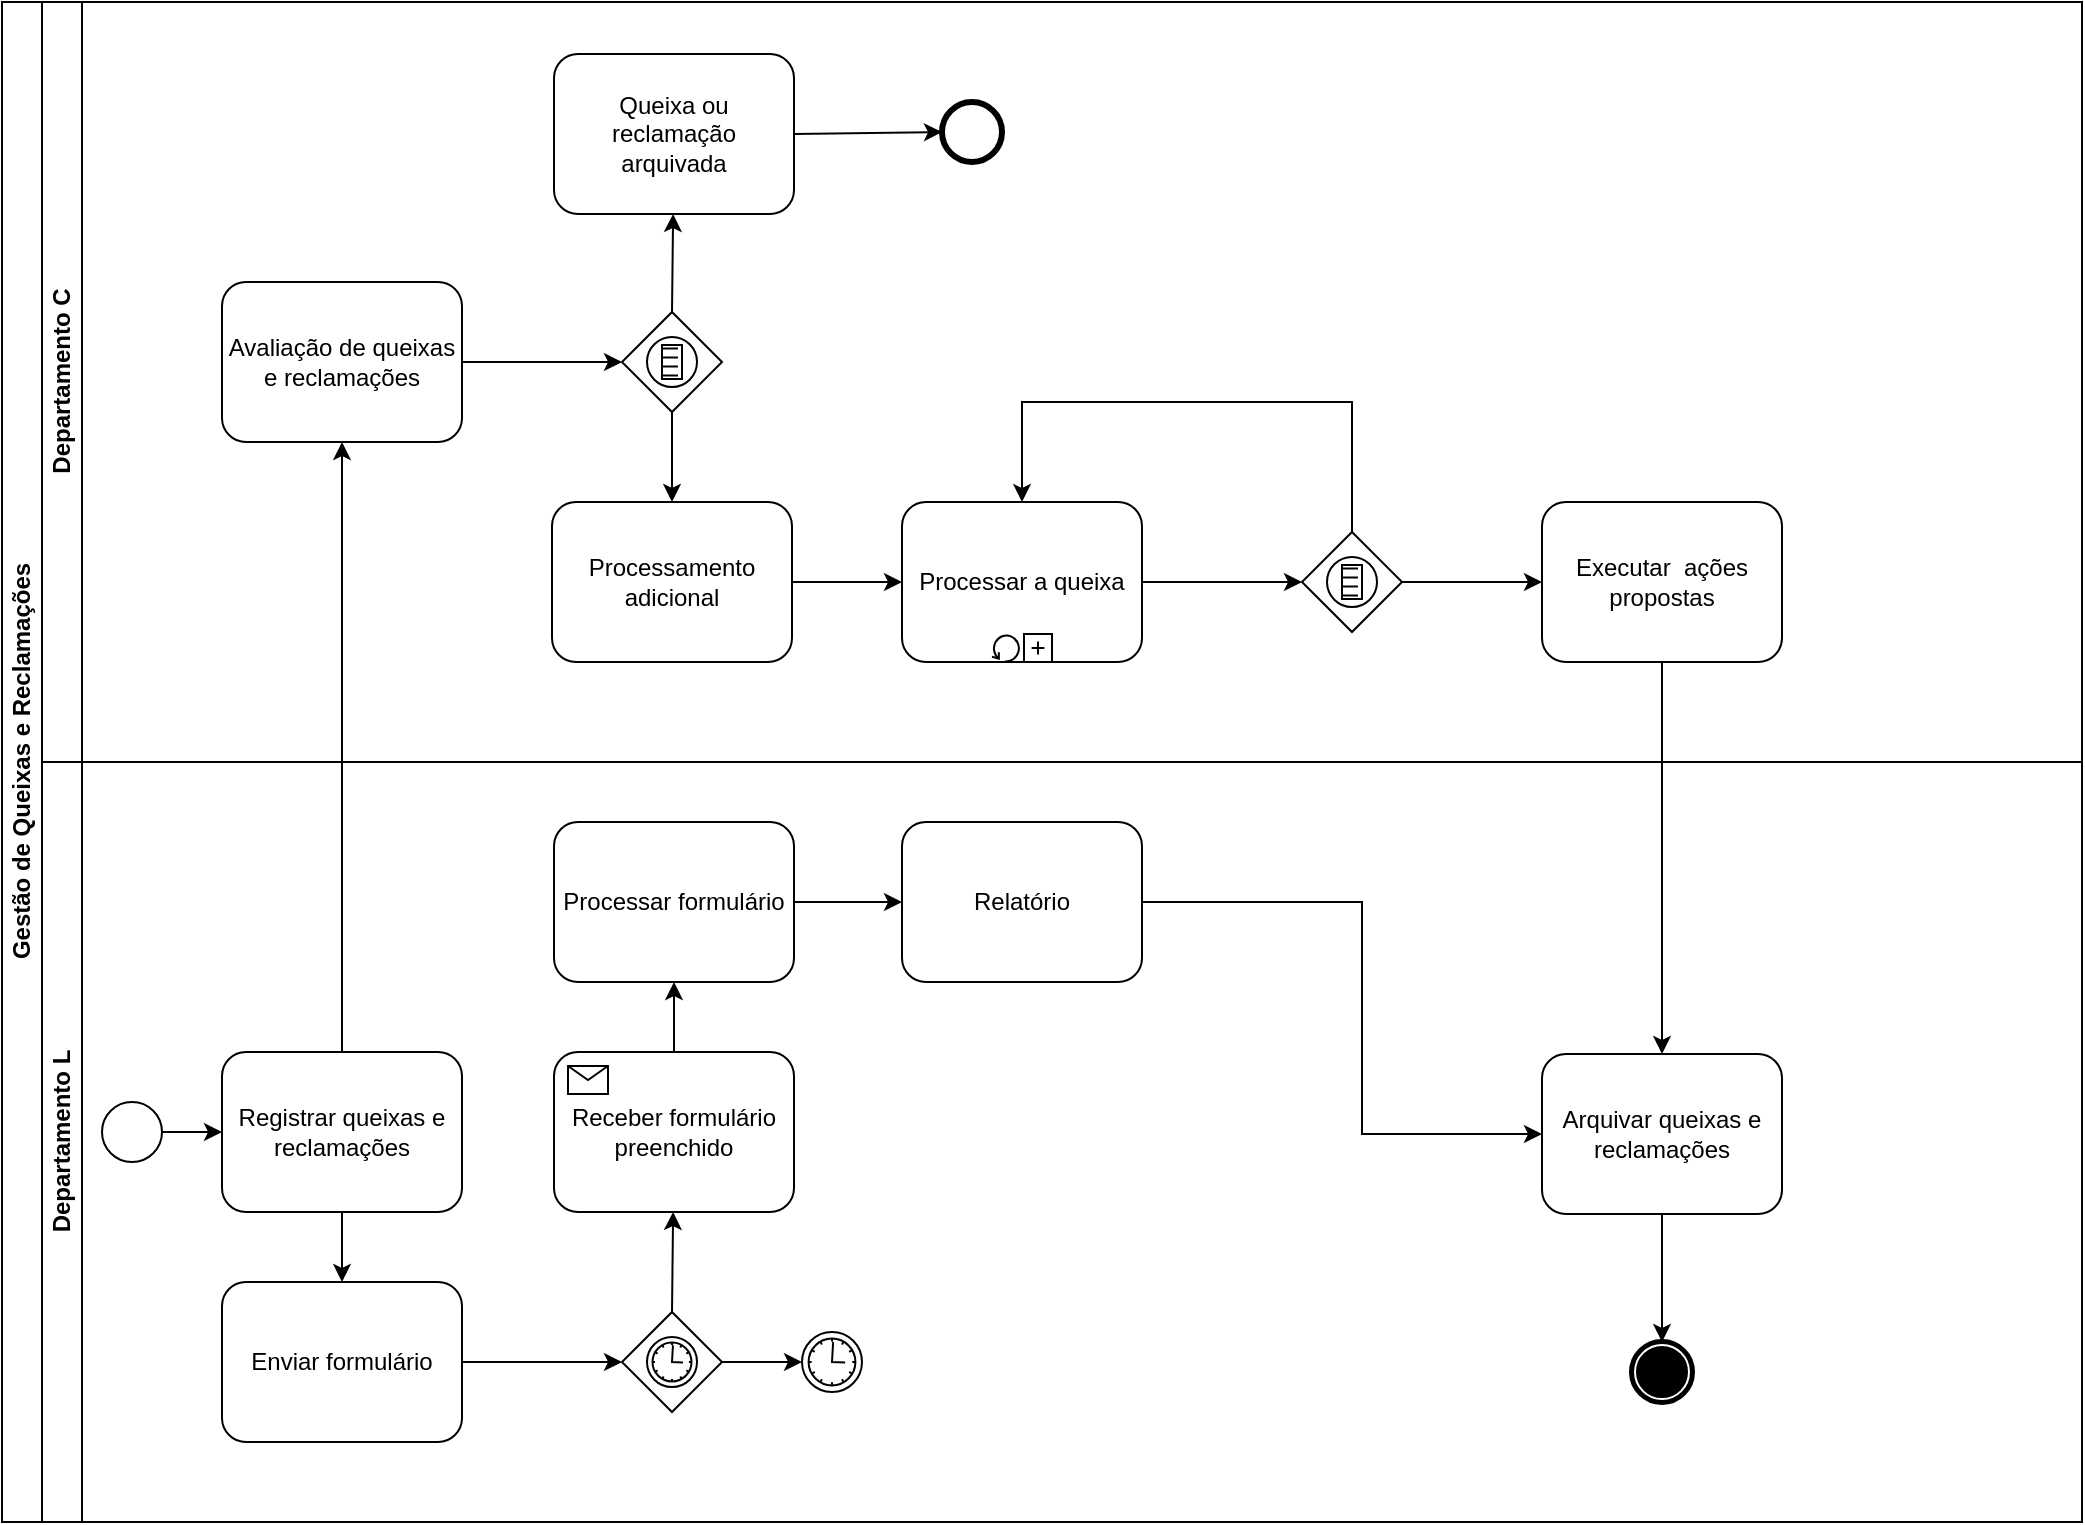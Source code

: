 <mxfile version="13.10.9" type="github">
  <diagram name="Page-1" id="2a216829-ef6e-dabb-86c1-c78162f3ba2b">
    <mxGraphModel dx="565" dy="391" grid="1" gridSize="10" guides="1" tooltips="1" connect="1" arrows="1" fold="1" page="1" pageScale="1" pageWidth="1100" pageHeight="850" background="#ffffff" math="0" shadow="0">
      <root>
        <mxCell id="0" />
        <mxCell id="1" parent="0" />
        <mxCell id="AWHUf_0FlsuX0KZdPKvo-2" value="Gestão de Queixas e Reclamações" style="swimlane;html=1;childLayout=stackLayout;resizeParent=1;resizeParentMax=0;horizontal=0;startSize=20;horizontalStack=0;" vertex="1" parent="1">
          <mxGeometry x="40" y="30" width="1040" height="760" as="geometry" />
        </mxCell>
        <mxCell id="AWHUf_0FlsuX0KZdPKvo-6" value="Departamento C" style="swimlane;html=1;startSize=20;horizontal=0;" vertex="1" parent="AWHUf_0FlsuX0KZdPKvo-2">
          <mxGeometry x="20" width="1020" height="380" as="geometry" />
        </mxCell>
        <mxCell id="AWHUf_0FlsuX0KZdPKvo-9" style="edgeStyle=none;rounded=0;orthogonalLoop=1;jettySize=auto;html=1;exitX=1;exitY=0.5;exitDx=0;exitDy=0;entryX=0;entryY=0.5;entryDx=0;entryDy=0;" edge="1" parent="AWHUf_0FlsuX0KZdPKvo-6" source="AWHUf_0FlsuX0KZdPKvo-7" target="AWHUf_0FlsuX0KZdPKvo-8">
          <mxGeometry relative="1" as="geometry" />
        </mxCell>
        <mxCell id="AWHUf_0FlsuX0KZdPKvo-7" value="" style="shape=mxgraph.bpmn.shape;html=1;verticalLabelPosition=bottom;labelBackgroundColor=#ffffff;verticalAlign=top;align=center;perimeter=ellipsePerimeter;outlineConnect=0;outline=standard;symbol=general;" vertex="1" parent="AWHUf_0FlsuX0KZdPKvo-6">
          <mxGeometry x="30" y="550" width="30" height="30" as="geometry" />
        </mxCell>
        <mxCell id="AWHUf_0FlsuX0KZdPKvo-25" style="edgeStyle=none;rounded=0;orthogonalLoop=1;jettySize=auto;html=1;exitX=0.5;exitY=0;exitDx=0;exitDy=0;entryX=0.5;entryY=1;entryDx=0;entryDy=0;" edge="1" parent="AWHUf_0FlsuX0KZdPKvo-6" source="AWHUf_0FlsuX0KZdPKvo-8" target="AWHUf_0FlsuX0KZdPKvo-24">
          <mxGeometry relative="1" as="geometry" />
        </mxCell>
        <mxCell id="AWHUf_0FlsuX0KZdPKvo-8" value="Registrar queixas e reclamações" style="shape=ext;rounded=1;html=1;whiteSpace=wrap;" vertex="1" parent="AWHUf_0FlsuX0KZdPKvo-6">
          <mxGeometry x="90" y="525" width="120" height="80" as="geometry" />
        </mxCell>
        <mxCell id="AWHUf_0FlsuX0KZdPKvo-27" style="edgeStyle=none;rounded=0;orthogonalLoop=1;jettySize=auto;html=1;exitX=1;exitY=0.5;exitDx=0;exitDy=0;entryX=0;entryY=0.5;entryDx=0;entryDy=0;" edge="1" parent="AWHUf_0FlsuX0KZdPKvo-6" source="AWHUf_0FlsuX0KZdPKvo-24" target="AWHUf_0FlsuX0KZdPKvo-26">
          <mxGeometry relative="1" as="geometry" />
        </mxCell>
        <mxCell id="AWHUf_0FlsuX0KZdPKvo-24" value="Avaliação de queixas e reclamações" style="shape=ext;rounded=1;html=1;whiteSpace=wrap;" vertex="1" parent="AWHUf_0FlsuX0KZdPKvo-6">
          <mxGeometry x="90" y="140" width="120" height="80" as="geometry" />
        </mxCell>
        <mxCell id="AWHUf_0FlsuX0KZdPKvo-29" style="edgeStyle=none;rounded=0;orthogonalLoop=1;jettySize=auto;html=1;exitX=0.5;exitY=1;exitDx=0;exitDy=0;entryX=0.5;entryY=0;entryDx=0;entryDy=0;" edge="1" parent="AWHUf_0FlsuX0KZdPKvo-6" source="AWHUf_0FlsuX0KZdPKvo-26" target="AWHUf_0FlsuX0KZdPKvo-28">
          <mxGeometry relative="1" as="geometry" />
        </mxCell>
        <mxCell id="AWHUf_0FlsuX0KZdPKvo-31" style="edgeStyle=none;rounded=0;orthogonalLoop=1;jettySize=auto;html=1;exitX=0.5;exitY=0;exitDx=0;exitDy=0;" edge="1" parent="AWHUf_0FlsuX0KZdPKvo-6" source="AWHUf_0FlsuX0KZdPKvo-26" target="AWHUf_0FlsuX0KZdPKvo-30">
          <mxGeometry relative="1" as="geometry" />
        </mxCell>
        <mxCell id="AWHUf_0FlsuX0KZdPKvo-26" value="" style="shape=mxgraph.bpmn.shape;html=1;verticalLabelPosition=bottom;labelBackgroundColor=#ffffff;verticalAlign=top;align=center;perimeter=rhombusPerimeter;background=gateway;outlineConnect=0;outline=standard;symbol=conditional;" vertex="1" parent="AWHUf_0FlsuX0KZdPKvo-6">
          <mxGeometry x="290" y="155" width="50" height="50" as="geometry" />
        </mxCell>
        <mxCell id="AWHUf_0FlsuX0KZdPKvo-35" style="edgeStyle=none;rounded=0;orthogonalLoop=1;jettySize=auto;html=1;exitX=1;exitY=0.5;exitDx=0;exitDy=0;entryX=0;entryY=0.5;entryDx=0;entryDy=0;" edge="1" parent="AWHUf_0FlsuX0KZdPKvo-6" source="AWHUf_0FlsuX0KZdPKvo-28" target="AWHUf_0FlsuX0KZdPKvo-32">
          <mxGeometry relative="1" as="geometry" />
        </mxCell>
        <mxCell id="AWHUf_0FlsuX0KZdPKvo-28" value="Processamento adicional" style="shape=ext;rounded=1;html=1;whiteSpace=wrap;" vertex="1" parent="AWHUf_0FlsuX0KZdPKvo-6">
          <mxGeometry x="255" y="250" width="120" height="80" as="geometry" />
        </mxCell>
        <mxCell id="AWHUf_0FlsuX0KZdPKvo-37" style="edgeStyle=none;rounded=0;orthogonalLoop=1;jettySize=auto;html=1;exitX=1;exitY=0.5;exitDx=0;exitDy=0;entryX=0;entryY=0.5;entryDx=0;entryDy=0;" edge="1" parent="AWHUf_0FlsuX0KZdPKvo-6" source="AWHUf_0FlsuX0KZdPKvo-30" target="AWHUf_0FlsuX0KZdPKvo-36">
          <mxGeometry relative="1" as="geometry" />
        </mxCell>
        <mxCell id="AWHUf_0FlsuX0KZdPKvo-30" value="Queixa ou reclamação arquivada" style="shape=ext;rounded=1;html=1;whiteSpace=wrap;" vertex="1" parent="AWHUf_0FlsuX0KZdPKvo-6">
          <mxGeometry x="256" y="26" width="120" height="80" as="geometry" />
        </mxCell>
        <mxCell id="AWHUf_0FlsuX0KZdPKvo-39" style="edgeStyle=none;rounded=0;orthogonalLoop=1;jettySize=auto;html=1;exitX=1;exitY=0.5;exitDx=0;exitDy=0;" edge="1" parent="AWHUf_0FlsuX0KZdPKvo-6" source="AWHUf_0FlsuX0KZdPKvo-32" target="AWHUf_0FlsuX0KZdPKvo-38">
          <mxGeometry relative="1" as="geometry" />
        </mxCell>
        <mxCell id="AWHUf_0FlsuX0KZdPKvo-32" value="Processar a queixa" style="html=1;whiteSpace=wrap;rounded=1;dropTarget=0;" vertex="1" parent="AWHUf_0FlsuX0KZdPKvo-6">
          <mxGeometry x="430" y="250" width="120" height="80" as="geometry" />
        </mxCell>
        <mxCell id="AWHUf_0FlsuX0KZdPKvo-33" value="" style="html=1;shape=mxgraph.bpmn.loop;outlineConnect=0;" vertex="1" parent="AWHUf_0FlsuX0KZdPKvo-32">
          <mxGeometry x="0.5" y="1" width="14" height="14" relative="1" as="geometry">
            <mxPoint x="-15" y="-14" as="offset" />
          </mxGeometry>
        </mxCell>
        <mxCell id="AWHUf_0FlsuX0KZdPKvo-34" value="" style="html=1;shape=plus;" vertex="1" parent="AWHUf_0FlsuX0KZdPKvo-32">
          <mxGeometry x="0.5" y="1" width="14" height="14" relative="1" as="geometry">
            <mxPoint x="1" y="-14" as="offset" />
          </mxGeometry>
        </mxCell>
        <mxCell id="AWHUf_0FlsuX0KZdPKvo-36" value="" style="shape=mxgraph.bpmn.shape;html=1;verticalLabelPosition=bottom;labelBackgroundColor=#ffffff;verticalAlign=top;align=center;perimeter=ellipsePerimeter;outlineConnect=0;outline=end;symbol=general;" vertex="1" parent="AWHUf_0FlsuX0KZdPKvo-6">
          <mxGeometry x="450" y="50" width="30" height="30" as="geometry" />
        </mxCell>
        <mxCell id="AWHUf_0FlsuX0KZdPKvo-40" style="edgeStyle=none;rounded=0;orthogonalLoop=1;jettySize=auto;html=1;exitX=0.5;exitY=0;exitDx=0;exitDy=0;entryX=0.5;entryY=0;entryDx=0;entryDy=0;" edge="1" parent="AWHUf_0FlsuX0KZdPKvo-6" source="AWHUf_0FlsuX0KZdPKvo-38" target="AWHUf_0FlsuX0KZdPKvo-32">
          <mxGeometry relative="1" as="geometry">
            <Array as="points">
              <mxPoint x="655" y="200" />
              <mxPoint x="490" y="200" />
            </Array>
          </mxGeometry>
        </mxCell>
        <mxCell id="AWHUf_0FlsuX0KZdPKvo-43" style="edgeStyle=none;rounded=0;orthogonalLoop=1;jettySize=auto;html=1;exitX=1;exitY=0.5;exitDx=0;exitDy=0;entryX=0;entryY=0.5;entryDx=0;entryDy=0;" edge="1" parent="AWHUf_0FlsuX0KZdPKvo-6" source="AWHUf_0FlsuX0KZdPKvo-38" target="AWHUf_0FlsuX0KZdPKvo-42">
          <mxGeometry relative="1" as="geometry" />
        </mxCell>
        <mxCell id="AWHUf_0FlsuX0KZdPKvo-38" value="" style="shape=mxgraph.bpmn.shape;html=1;verticalLabelPosition=bottom;labelBackgroundColor=#ffffff;verticalAlign=top;align=center;perimeter=rhombusPerimeter;background=gateway;outlineConnect=0;outline=standard;symbol=conditional;" vertex="1" parent="AWHUf_0FlsuX0KZdPKvo-6">
          <mxGeometry x="630" y="265" width="50" height="50" as="geometry" />
        </mxCell>
        <mxCell id="AWHUf_0FlsuX0KZdPKvo-42" value="Executar &amp;nbsp;ações propostas" style="shape=ext;rounded=1;html=1;whiteSpace=wrap;" vertex="1" parent="AWHUf_0FlsuX0KZdPKvo-6">
          <mxGeometry x="750" y="250" width="120" height="80" as="geometry" />
        </mxCell>
        <mxCell id="AWHUf_0FlsuX0KZdPKvo-5" value="Departamento L" style="swimlane;html=1;startSize=20;horizontal=0;" vertex="1" parent="AWHUf_0FlsuX0KZdPKvo-2">
          <mxGeometry x="20" y="380" width="1020" height="380" as="geometry" />
        </mxCell>
        <mxCell id="AWHUf_0FlsuX0KZdPKvo-13" style="edgeStyle=none;rounded=0;orthogonalLoop=1;jettySize=auto;html=1;exitX=1;exitY=0.5;exitDx=0;exitDy=0;entryX=0;entryY=0.5;entryDx=0;entryDy=0;" edge="1" parent="AWHUf_0FlsuX0KZdPKvo-5" source="AWHUf_0FlsuX0KZdPKvo-10" target="AWHUf_0FlsuX0KZdPKvo-12">
          <mxGeometry relative="1" as="geometry" />
        </mxCell>
        <mxCell id="AWHUf_0FlsuX0KZdPKvo-10" value="Enviar formulário" style="shape=ext;rounded=1;html=1;whiteSpace=wrap;" vertex="1" parent="AWHUf_0FlsuX0KZdPKvo-5">
          <mxGeometry x="90" y="260" width="120" height="80" as="geometry" />
        </mxCell>
        <mxCell id="AWHUf_0FlsuX0KZdPKvo-17" style="edgeStyle=none;rounded=0;orthogonalLoop=1;jettySize=auto;html=1;exitX=0.5;exitY=0;exitDx=0;exitDy=0;" edge="1" parent="AWHUf_0FlsuX0KZdPKvo-5">
          <mxGeometry relative="1" as="geometry">
            <mxPoint x="315" y="275" as="sourcePoint" />
            <mxPoint x="315.556" y="225" as="targetPoint" />
          </mxGeometry>
        </mxCell>
        <mxCell id="AWHUf_0FlsuX0KZdPKvo-23" style="edgeStyle=none;rounded=0;orthogonalLoop=1;jettySize=auto;html=1;exitX=1;exitY=0.5;exitDx=0;exitDy=0;" edge="1" parent="AWHUf_0FlsuX0KZdPKvo-5" source="AWHUf_0FlsuX0KZdPKvo-12" target="AWHUf_0FlsuX0KZdPKvo-22">
          <mxGeometry relative="1" as="geometry" />
        </mxCell>
        <mxCell id="AWHUf_0FlsuX0KZdPKvo-12" value="" style="shape=mxgraph.bpmn.shape;html=1;verticalLabelPosition=bottom;labelBackgroundColor=#ffffff;verticalAlign=top;align=center;perimeter=rhombusPerimeter;background=gateway;outlineConnect=0;outline=standard;symbol=timer;" vertex="1" parent="AWHUf_0FlsuX0KZdPKvo-5">
          <mxGeometry x="290" y="275" width="50" height="50" as="geometry" />
        </mxCell>
        <mxCell id="AWHUf_0FlsuX0KZdPKvo-19" style="edgeStyle=none;rounded=0;orthogonalLoop=1;jettySize=auto;html=1;exitX=0.5;exitY=0;exitDx=0;exitDy=0;entryX=0.5;entryY=1;entryDx=0;entryDy=0;" edge="1" parent="AWHUf_0FlsuX0KZdPKvo-5" source="AWHUf_0FlsuX0KZdPKvo-15" target="AWHUf_0FlsuX0KZdPKvo-18">
          <mxGeometry relative="1" as="geometry" />
        </mxCell>
        <mxCell id="AWHUf_0FlsuX0KZdPKvo-15" value="Receber formulário&lt;br&gt;preenchido" style="html=1;whiteSpace=wrap;rounded=1;dropTarget=0;" vertex="1" parent="AWHUf_0FlsuX0KZdPKvo-5">
          <mxGeometry x="256" y="145" width="120" height="80" as="geometry" />
        </mxCell>
        <mxCell id="AWHUf_0FlsuX0KZdPKvo-16" value="" style="html=1;shape=message;outlineConnect=0;" vertex="1" parent="AWHUf_0FlsuX0KZdPKvo-15">
          <mxGeometry width="20" height="14" relative="1" as="geometry">
            <mxPoint x="7" y="7" as="offset" />
          </mxGeometry>
        </mxCell>
        <mxCell id="AWHUf_0FlsuX0KZdPKvo-21" style="edgeStyle=none;rounded=0;orthogonalLoop=1;jettySize=auto;html=1;exitX=1;exitY=0.5;exitDx=0;exitDy=0;entryX=0;entryY=0.5;entryDx=0;entryDy=0;" edge="1" parent="AWHUf_0FlsuX0KZdPKvo-5" source="AWHUf_0FlsuX0KZdPKvo-18" target="AWHUf_0FlsuX0KZdPKvo-20">
          <mxGeometry relative="1" as="geometry" />
        </mxCell>
        <mxCell id="AWHUf_0FlsuX0KZdPKvo-18" value="Processar formulário" style="shape=ext;rounded=1;html=1;whiteSpace=wrap;" vertex="1" parent="AWHUf_0FlsuX0KZdPKvo-5">
          <mxGeometry x="256" y="30" width="120" height="80" as="geometry" />
        </mxCell>
        <mxCell id="AWHUf_0FlsuX0KZdPKvo-45" style="edgeStyle=none;rounded=0;orthogonalLoop=1;jettySize=auto;html=1;exitX=1;exitY=0.5;exitDx=0;exitDy=0;entryX=0;entryY=0.5;entryDx=0;entryDy=0;" edge="1" parent="AWHUf_0FlsuX0KZdPKvo-5" source="AWHUf_0FlsuX0KZdPKvo-20" target="AWHUf_0FlsuX0KZdPKvo-41">
          <mxGeometry relative="1" as="geometry">
            <Array as="points">
              <mxPoint x="660" y="70" />
              <mxPoint x="660" y="186" />
            </Array>
          </mxGeometry>
        </mxCell>
        <mxCell id="AWHUf_0FlsuX0KZdPKvo-20" value="Relatório" style="shape=ext;rounded=1;html=1;whiteSpace=wrap;" vertex="1" parent="AWHUf_0FlsuX0KZdPKvo-5">
          <mxGeometry x="430" y="30" width="120" height="80" as="geometry" />
        </mxCell>
        <mxCell id="AWHUf_0FlsuX0KZdPKvo-22" value="" style="shape=mxgraph.bpmn.shape;html=1;verticalLabelPosition=bottom;labelBackgroundColor=#ffffff;verticalAlign=top;align=center;perimeter=ellipsePerimeter;outlineConnect=0;outline=eventInt;symbol=timer;" vertex="1" parent="AWHUf_0FlsuX0KZdPKvo-5">
          <mxGeometry x="380" y="285" width="30" height="30" as="geometry" />
        </mxCell>
        <mxCell id="AWHUf_0FlsuX0KZdPKvo-47" style="edgeStyle=none;rounded=0;orthogonalLoop=1;jettySize=auto;html=1;exitX=0.5;exitY=1;exitDx=0;exitDy=0;entryX=0.5;entryY=0;entryDx=0;entryDy=0;" edge="1" parent="AWHUf_0FlsuX0KZdPKvo-5" source="AWHUf_0FlsuX0KZdPKvo-41" target="AWHUf_0FlsuX0KZdPKvo-46">
          <mxGeometry relative="1" as="geometry" />
        </mxCell>
        <mxCell id="AWHUf_0FlsuX0KZdPKvo-41" value="Arquivar queixas e reclamações" style="shape=ext;rounded=1;html=1;whiteSpace=wrap;" vertex="1" parent="AWHUf_0FlsuX0KZdPKvo-5">
          <mxGeometry x="750" y="146" width="120" height="80" as="geometry" />
        </mxCell>
        <mxCell id="AWHUf_0FlsuX0KZdPKvo-46" value="" style="shape=mxgraph.bpmn.shape;html=1;verticalLabelPosition=bottom;labelBackgroundColor=#ffffff;verticalAlign=top;align=center;perimeter=ellipsePerimeter;outlineConnect=0;outline=end;symbol=terminate;" vertex="1" parent="AWHUf_0FlsuX0KZdPKvo-5">
          <mxGeometry x="795" y="290" width="30" height="30" as="geometry" />
        </mxCell>
        <mxCell id="AWHUf_0FlsuX0KZdPKvo-11" style="edgeStyle=none;rounded=0;orthogonalLoop=1;jettySize=auto;html=1;exitX=0.5;exitY=1;exitDx=0;exitDy=0;entryX=0.5;entryY=0;entryDx=0;entryDy=0;" edge="1" parent="AWHUf_0FlsuX0KZdPKvo-2" source="AWHUf_0FlsuX0KZdPKvo-8" target="AWHUf_0FlsuX0KZdPKvo-10">
          <mxGeometry relative="1" as="geometry" />
        </mxCell>
        <mxCell id="AWHUf_0FlsuX0KZdPKvo-44" style="edgeStyle=none;rounded=0;orthogonalLoop=1;jettySize=auto;html=1;exitX=0.5;exitY=1;exitDx=0;exitDy=0;entryX=0.5;entryY=0;entryDx=0;entryDy=0;" edge="1" parent="AWHUf_0FlsuX0KZdPKvo-2" source="AWHUf_0FlsuX0KZdPKvo-42" target="AWHUf_0FlsuX0KZdPKvo-41">
          <mxGeometry relative="1" as="geometry" />
        </mxCell>
      </root>
    </mxGraphModel>
  </diagram>
</mxfile>
